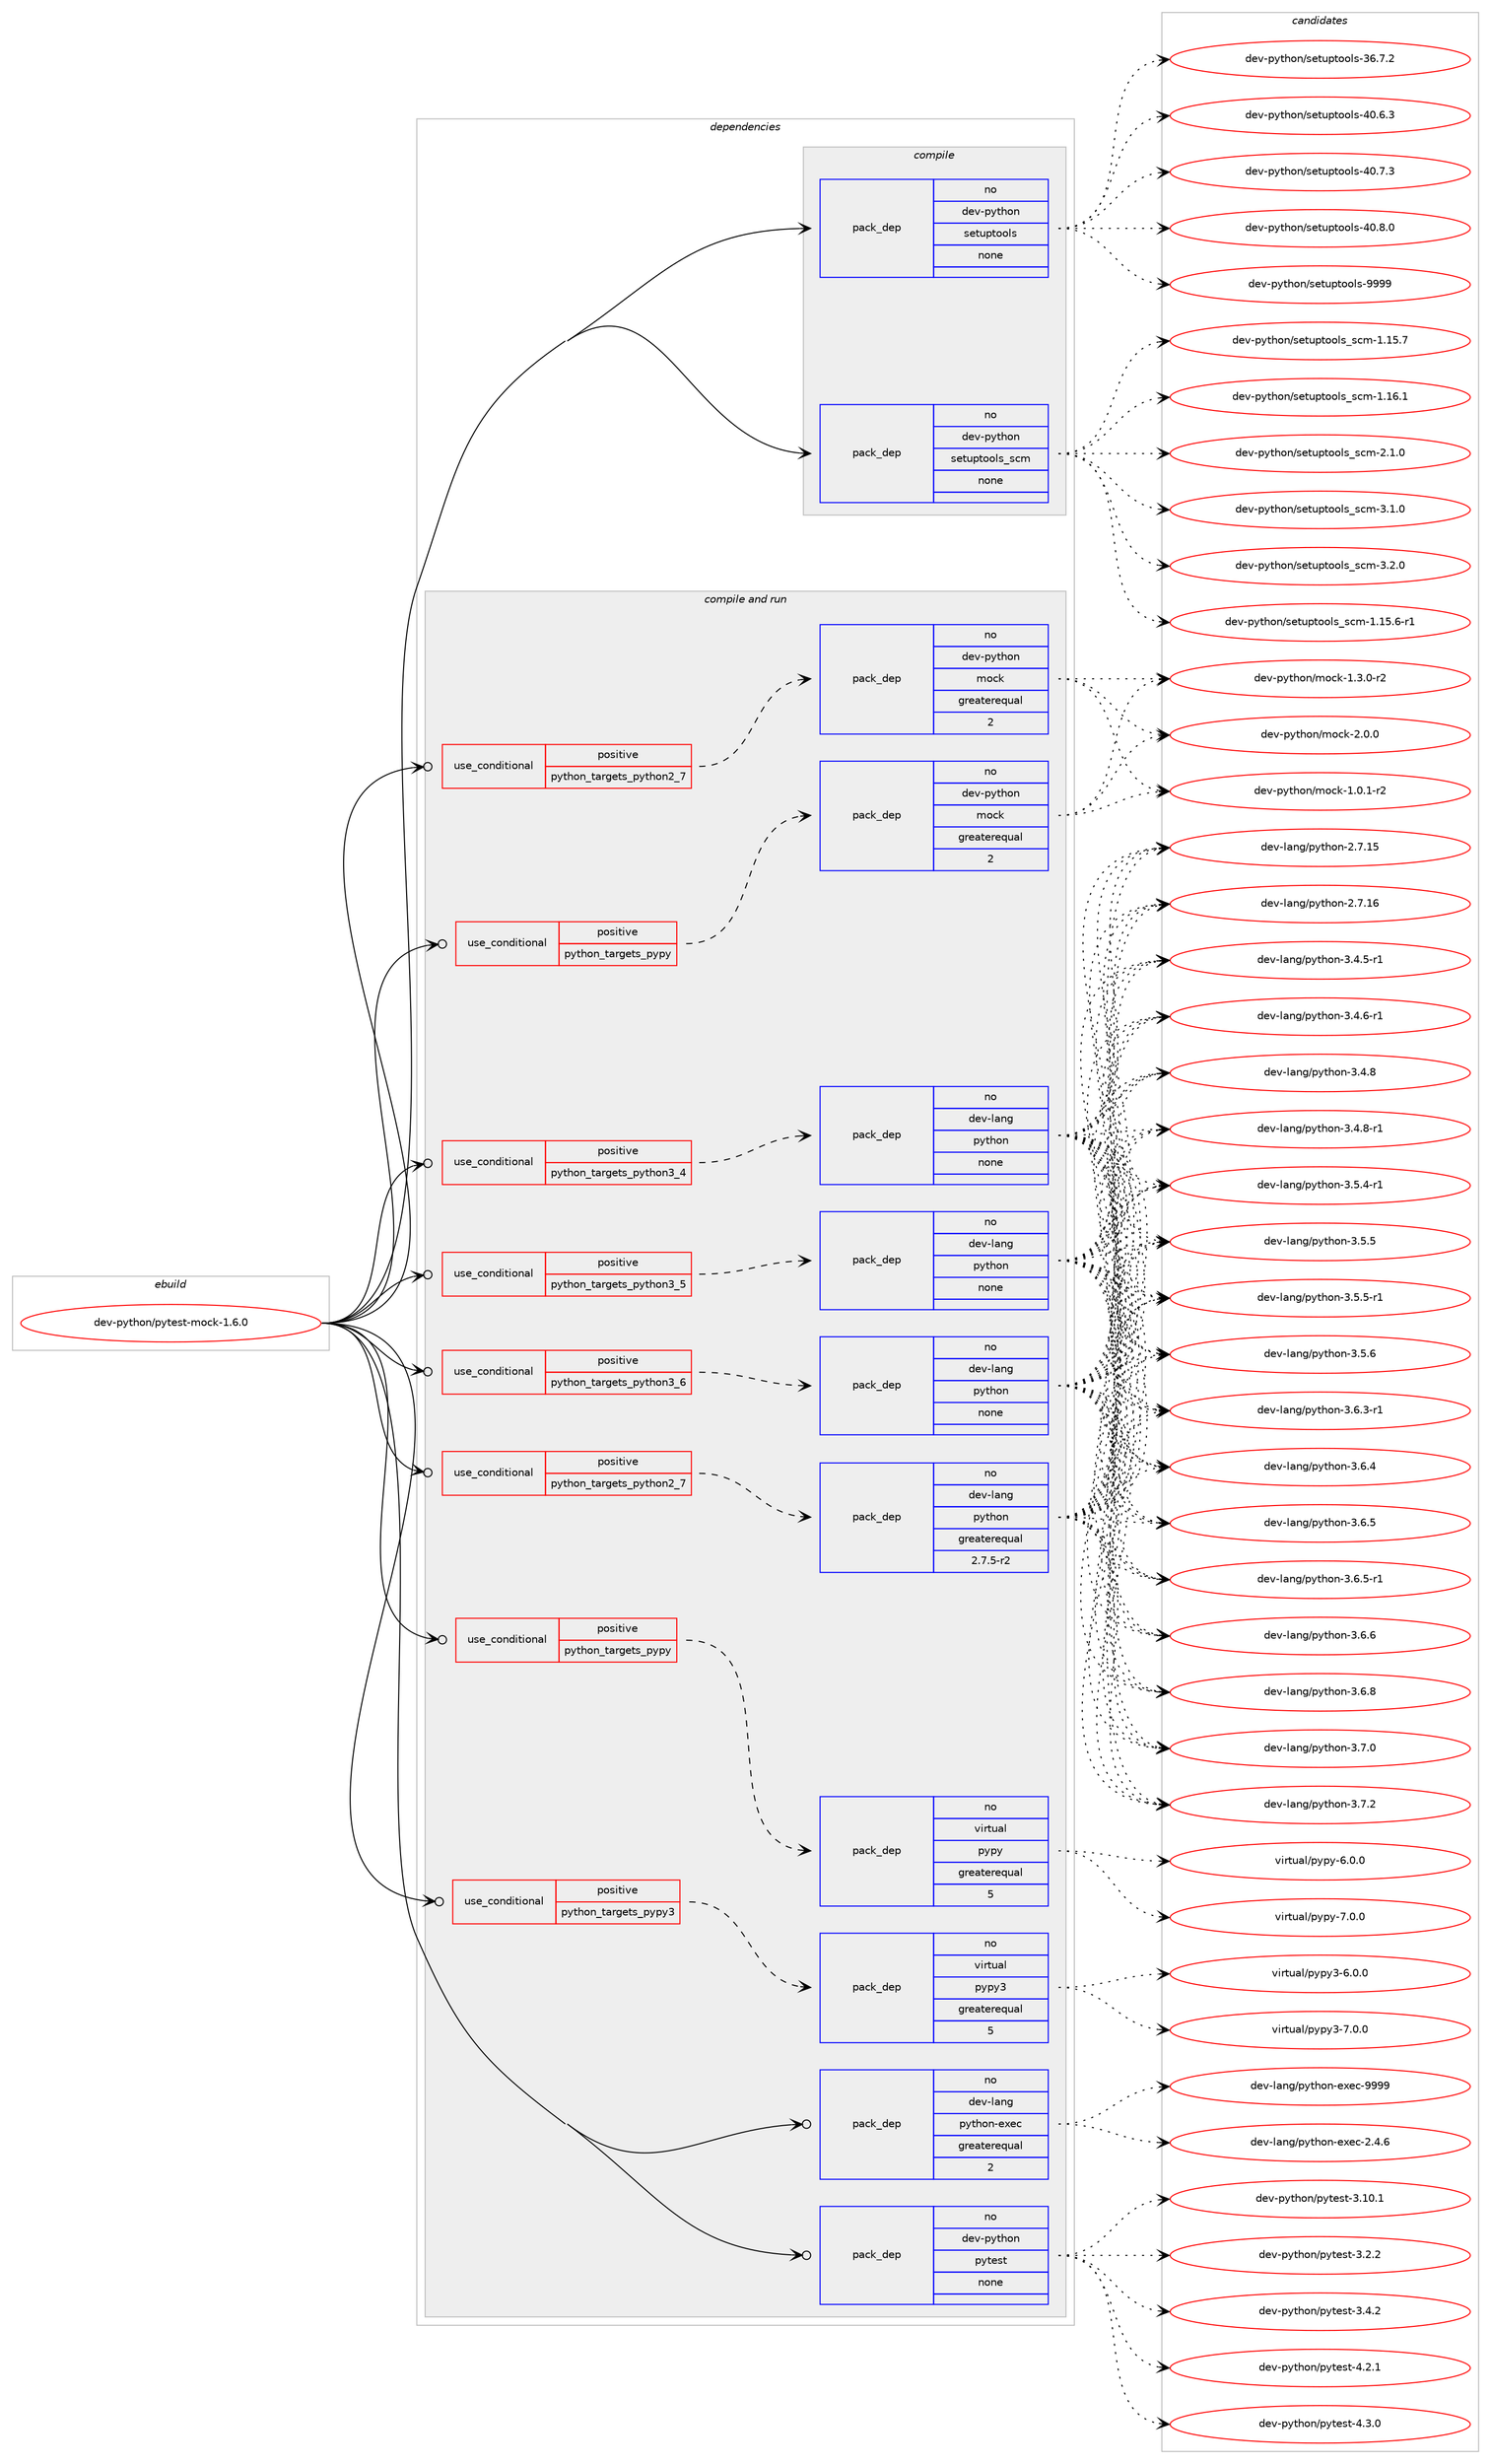 digraph prolog {

# *************
# Graph options
# *************

newrank=true;
concentrate=true;
compound=true;
graph [rankdir=LR,fontname=Helvetica,fontsize=10,ranksep=1.5];#, ranksep=2.5, nodesep=0.2];
edge  [arrowhead=vee];
node  [fontname=Helvetica,fontsize=10];

# **********
# The ebuild
# **********

subgraph cluster_leftcol {
color=gray;
rank=same;
label=<<i>ebuild</i>>;
id [label="dev-python/pytest-mock-1.6.0", color=red, width=4, href="../dev-python/pytest-mock-1.6.0.svg"];
}

# ****************
# The dependencies
# ****************

subgraph cluster_midcol {
color=gray;
label=<<i>dependencies</i>>;
subgraph cluster_compile {
fillcolor="#eeeeee";
style=filled;
label=<<i>compile</i>>;
subgraph pack1027916 {
dependency1433446 [label=<<TABLE BORDER="0" CELLBORDER="1" CELLSPACING="0" CELLPADDING="4" WIDTH="220"><TR><TD ROWSPAN="6" CELLPADDING="30">pack_dep</TD></TR><TR><TD WIDTH="110">no</TD></TR><TR><TD>dev-python</TD></TR><TR><TD>setuptools</TD></TR><TR><TD>none</TD></TR><TR><TD></TD></TR></TABLE>>, shape=none, color=blue];
}
id:e -> dependency1433446:w [weight=20,style="solid",arrowhead="vee"];
subgraph pack1027917 {
dependency1433447 [label=<<TABLE BORDER="0" CELLBORDER="1" CELLSPACING="0" CELLPADDING="4" WIDTH="220"><TR><TD ROWSPAN="6" CELLPADDING="30">pack_dep</TD></TR><TR><TD WIDTH="110">no</TD></TR><TR><TD>dev-python</TD></TR><TR><TD>setuptools_scm</TD></TR><TR><TD>none</TD></TR><TR><TD></TD></TR></TABLE>>, shape=none, color=blue];
}
id:e -> dependency1433447:w [weight=20,style="solid",arrowhead="vee"];
}
subgraph cluster_compileandrun {
fillcolor="#eeeeee";
style=filled;
label=<<i>compile and run</i>>;
subgraph cond382182 {
dependency1433448 [label=<<TABLE BORDER="0" CELLBORDER="1" CELLSPACING="0" CELLPADDING="4"><TR><TD ROWSPAN="3" CELLPADDING="10">use_conditional</TD></TR><TR><TD>positive</TD></TR><TR><TD>python_targets_pypy</TD></TR></TABLE>>, shape=none, color=red];
subgraph pack1027918 {
dependency1433449 [label=<<TABLE BORDER="0" CELLBORDER="1" CELLSPACING="0" CELLPADDING="4" WIDTH="220"><TR><TD ROWSPAN="6" CELLPADDING="30">pack_dep</TD></TR><TR><TD WIDTH="110">no</TD></TR><TR><TD>dev-python</TD></TR><TR><TD>mock</TD></TR><TR><TD>greaterequal</TD></TR><TR><TD>2</TD></TR></TABLE>>, shape=none, color=blue];
}
dependency1433448:e -> dependency1433449:w [weight=20,style="dashed",arrowhead="vee"];
}
id:e -> dependency1433448:w [weight=20,style="solid",arrowhead="odotvee"];
subgraph cond382183 {
dependency1433450 [label=<<TABLE BORDER="0" CELLBORDER="1" CELLSPACING="0" CELLPADDING="4"><TR><TD ROWSPAN="3" CELLPADDING="10">use_conditional</TD></TR><TR><TD>positive</TD></TR><TR><TD>python_targets_pypy</TD></TR></TABLE>>, shape=none, color=red];
subgraph pack1027919 {
dependency1433451 [label=<<TABLE BORDER="0" CELLBORDER="1" CELLSPACING="0" CELLPADDING="4" WIDTH="220"><TR><TD ROWSPAN="6" CELLPADDING="30">pack_dep</TD></TR><TR><TD WIDTH="110">no</TD></TR><TR><TD>virtual</TD></TR><TR><TD>pypy</TD></TR><TR><TD>greaterequal</TD></TR><TR><TD>5</TD></TR></TABLE>>, shape=none, color=blue];
}
dependency1433450:e -> dependency1433451:w [weight=20,style="dashed",arrowhead="vee"];
}
id:e -> dependency1433450:w [weight=20,style="solid",arrowhead="odotvee"];
subgraph cond382184 {
dependency1433452 [label=<<TABLE BORDER="0" CELLBORDER="1" CELLSPACING="0" CELLPADDING="4"><TR><TD ROWSPAN="3" CELLPADDING="10">use_conditional</TD></TR><TR><TD>positive</TD></TR><TR><TD>python_targets_pypy3</TD></TR></TABLE>>, shape=none, color=red];
subgraph pack1027920 {
dependency1433453 [label=<<TABLE BORDER="0" CELLBORDER="1" CELLSPACING="0" CELLPADDING="4" WIDTH="220"><TR><TD ROWSPAN="6" CELLPADDING="30">pack_dep</TD></TR><TR><TD WIDTH="110">no</TD></TR><TR><TD>virtual</TD></TR><TR><TD>pypy3</TD></TR><TR><TD>greaterequal</TD></TR><TR><TD>5</TD></TR></TABLE>>, shape=none, color=blue];
}
dependency1433452:e -> dependency1433453:w [weight=20,style="dashed",arrowhead="vee"];
}
id:e -> dependency1433452:w [weight=20,style="solid",arrowhead="odotvee"];
subgraph cond382185 {
dependency1433454 [label=<<TABLE BORDER="0" CELLBORDER="1" CELLSPACING="0" CELLPADDING="4"><TR><TD ROWSPAN="3" CELLPADDING="10">use_conditional</TD></TR><TR><TD>positive</TD></TR><TR><TD>python_targets_python2_7</TD></TR></TABLE>>, shape=none, color=red];
subgraph pack1027921 {
dependency1433455 [label=<<TABLE BORDER="0" CELLBORDER="1" CELLSPACING="0" CELLPADDING="4" WIDTH="220"><TR><TD ROWSPAN="6" CELLPADDING="30">pack_dep</TD></TR><TR><TD WIDTH="110">no</TD></TR><TR><TD>dev-lang</TD></TR><TR><TD>python</TD></TR><TR><TD>greaterequal</TD></TR><TR><TD>2.7.5-r2</TD></TR></TABLE>>, shape=none, color=blue];
}
dependency1433454:e -> dependency1433455:w [weight=20,style="dashed",arrowhead="vee"];
}
id:e -> dependency1433454:w [weight=20,style="solid",arrowhead="odotvee"];
subgraph cond382186 {
dependency1433456 [label=<<TABLE BORDER="0" CELLBORDER="1" CELLSPACING="0" CELLPADDING="4"><TR><TD ROWSPAN="3" CELLPADDING="10">use_conditional</TD></TR><TR><TD>positive</TD></TR><TR><TD>python_targets_python2_7</TD></TR></TABLE>>, shape=none, color=red];
subgraph pack1027922 {
dependency1433457 [label=<<TABLE BORDER="0" CELLBORDER="1" CELLSPACING="0" CELLPADDING="4" WIDTH="220"><TR><TD ROWSPAN="6" CELLPADDING="30">pack_dep</TD></TR><TR><TD WIDTH="110">no</TD></TR><TR><TD>dev-python</TD></TR><TR><TD>mock</TD></TR><TR><TD>greaterequal</TD></TR><TR><TD>2</TD></TR></TABLE>>, shape=none, color=blue];
}
dependency1433456:e -> dependency1433457:w [weight=20,style="dashed",arrowhead="vee"];
}
id:e -> dependency1433456:w [weight=20,style="solid",arrowhead="odotvee"];
subgraph cond382187 {
dependency1433458 [label=<<TABLE BORDER="0" CELLBORDER="1" CELLSPACING="0" CELLPADDING="4"><TR><TD ROWSPAN="3" CELLPADDING="10">use_conditional</TD></TR><TR><TD>positive</TD></TR><TR><TD>python_targets_python3_4</TD></TR></TABLE>>, shape=none, color=red];
subgraph pack1027923 {
dependency1433459 [label=<<TABLE BORDER="0" CELLBORDER="1" CELLSPACING="0" CELLPADDING="4" WIDTH="220"><TR><TD ROWSPAN="6" CELLPADDING="30">pack_dep</TD></TR><TR><TD WIDTH="110">no</TD></TR><TR><TD>dev-lang</TD></TR><TR><TD>python</TD></TR><TR><TD>none</TD></TR><TR><TD></TD></TR></TABLE>>, shape=none, color=blue];
}
dependency1433458:e -> dependency1433459:w [weight=20,style="dashed",arrowhead="vee"];
}
id:e -> dependency1433458:w [weight=20,style="solid",arrowhead="odotvee"];
subgraph cond382188 {
dependency1433460 [label=<<TABLE BORDER="0" CELLBORDER="1" CELLSPACING="0" CELLPADDING="4"><TR><TD ROWSPAN="3" CELLPADDING="10">use_conditional</TD></TR><TR><TD>positive</TD></TR><TR><TD>python_targets_python3_5</TD></TR></TABLE>>, shape=none, color=red];
subgraph pack1027924 {
dependency1433461 [label=<<TABLE BORDER="0" CELLBORDER="1" CELLSPACING="0" CELLPADDING="4" WIDTH="220"><TR><TD ROWSPAN="6" CELLPADDING="30">pack_dep</TD></TR><TR><TD WIDTH="110">no</TD></TR><TR><TD>dev-lang</TD></TR><TR><TD>python</TD></TR><TR><TD>none</TD></TR><TR><TD></TD></TR></TABLE>>, shape=none, color=blue];
}
dependency1433460:e -> dependency1433461:w [weight=20,style="dashed",arrowhead="vee"];
}
id:e -> dependency1433460:w [weight=20,style="solid",arrowhead="odotvee"];
subgraph cond382189 {
dependency1433462 [label=<<TABLE BORDER="0" CELLBORDER="1" CELLSPACING="0" CELLPADDING="4"><TR><TD ROWSPAN="3" CELLPADDING="10">use_conditional</TD></TR><TR><TD>positive</TD></TR><TR><TD>python_targets_python3_6</TD></TR></TABLE>>, shape=none, color=red];
subgraph pack1027925 {
dependency1433463 [label=<<TABLE BORDER="0" CELLBORDER="1" CELLSPACING="0" CELLPADDING="4" WIDTH="220"><TR><TD ROWSPAN="6" CELLPADDING="30">pack_dep</TD></TR><TR><TD WIDTH="110">no</TD></TR><TR><TD>dev-lang</TD></TR><TR><TD>python</TD></TR><TR><TD>none</TD></TR><TR><TD></TD></TR></TABLE>>, shape=none, color=blue];
}
dependency1433462:e -> dependency1433463:w [weight=20,style="dashed",arrowhead="vee"];
}
id:e -> dependency1433462:w [weight=20,style="solid",arrowhead="odotvee"];
subgraph pack1027926 {
dependency1433464 [label=<<TABLE BORDER="0" CELLBORDER="1" CELLSPACING="0" CELLPADDING="4" WIDTH="220"><TR><TD ROWSPAN="6" CELLPADDING="30">pack_dep</TD></TR><TR><TD WIDTH="110">no</TD></TR><TR><TD>dev-lang</TD></TR><TR><TD>python-exec</TD></TR><TR><TD>greaterequal</TD></TR><TR><TD>2</TD></TR></TABLE>>, shape=none, color=blue];
}
id:e -> dependency1433464:w [weight=20,style="solid",arrowhead="odotvee"];
subgraph pack1027927 {
dependency1433465 [label=<<TABLE BORDER="0" CELLBORDER="1" CELLSPACING="0" CELLPADDING="4" WIDTH="220"><TR><TD ROWSPAN="6" CELLPADDING="30">pack_dep</TD></TR><TR><TD WIDTH="110">no</TD></TR><TR><TD>dev-python</TD></TR><TR><TD>pytest</TD></TR><TR><TD>none</TD></TR><TR><TD></TD></TR></TABLE>>, shape=none, color=blue];
}
id:e -> dependency1433465:w [weight=20,style="solid",arrowhead="odotvee"];
}
subgraph cluster_run {
fillcolor="#eeeeee";
style=filled;
label=<<i>run</i>>;
}
}

# **************
# The candidates
# **************

subgraph cluster_choices {
rank=same;
color=gray;
label=<<i>candidates</i>>;

subgraph choice1027916 {
color=black;
nodesep=1;
choice100101118451121211161041111104711510111611711211611111110811545515446554650 [label="dev-python/setuptools-36.7.2", color=red, width=4,href="../dev-python/setuptools-36.7.2.svg"];
choice100101118451121211161041111104711510111611711211611111110811545524846544651 [label="dev-python/setuptools-40.6.3", color=red, width=4,href="../dev-python/setuptools-40.6.3.svg"];
choice100101118451121211161041111104711510111611711211611111110811545524846554651 [label="dev-python/setuptools-40.7.3", color=red, width=4,href="../dev-python/setuptools-40.7.3.svg"];
choice100101118451121211161041111104711510111611711211611111110811545524846564648 [label="dev-python/setuptools-40.8.0", color=red, width=4,href="../dev-python/setuptools-40.8.0.svg"];
choice10010111845112121116104111110471151011161171121161111111081154557575757 [label="dev-python/setuptools-9999", color=red, width=4,href="../dev-python/setuptools-9999.svg"];
dependency1433446:e -> choice100101118451121211161041111104711510111611711211611111110811545515446554650:w [style=dotted,weight="100"];
dependency1433446:e -> choice100101118451121211161041111104711510111611711211611111110811545524846544651:w [style=dotted,weight="100"];
dependency1433446:e -> choice100101118451121211161041111104711510111611711211611111110811545524846554651:w [style=dotted,weight="100"];
dependency1433446:e -> choice100101118451121211161041111104711510111611711211611111110811545524846564648:w [style=dotted,weight="100"];
dependency1433446:e -> choice10010111845112121116104111110471151011161171121161111111081154557575757:w [style=dotted,weight="100"];
}
subgraph choice1027917 {
color=black;
nodesep=1;
choice10010111845112121116104111110471151011161171121161111111081159511599109454946495346544511449 [label="dev-python/setuptools_scm-1.15.6-r1", color=red, width=4,href="../dev-python/setuptools_scm-1.15.6-r1.svg"];
choice1001011184511212111610411111047115101116117112116111111108115951159910945494649534655 [label="dev-python/setuptools_scm-1.15.7", color=red, width=4,href="../dev-python/setuptools_scm-1.15.7.svg"];
choice1001011184511212111610411111047115101116117112116111111108115951159910945494649544649 [label="dev-python/setuptools_scm-1.16.1", color=red, width=4,href="../dev-python/setuptools_scm-1.16.1.svg"];
choice10010111845112121116104111110471151011161171121161111111081159511599109455046494648 [label="dev-python/setuptools_scm-2.1.0", color=red, width=4,href="../dev-python/setuptools_scm-2.1.0.svg"];
choice10010111845112121116104111110471151011161171121161111111081159511599109455146494648 [label="dev-python/setuptools_scm-3.1.0", color=red, width=4,href="../dev-python/setuptools_scm-3.1.0.svg"];
choice10010111845112121116104111110471151011161171121161111111081159511599109455146504648 [label="dev-python/setuptools_scm-3.2.0", color=red, width=4,href="../dev-python/setuptools_scm-3.2.0.svg"];
dependency1433447:e -> choice10010111845112121116104111110471151011161171121161111111081159511599109454946495346544511449:w [style=dotted,weight="100"];
dependency1433447:e -> choice1001011184511212111610411111047115101116117112116111111108115951159910945494649534655:w [style=dotted,weight="100"];
dependency1433447:e -> choice1001011184511212111610411111047115101116117112116111111108115951159910945494649544649:w [style=dotted,weight="100"];
dependency1433447:e -> choice10010111845112121116104111110471151011161171121161111111081159511599109455046494648:w [style=dotted,weight="100"];
dependency1433447:e -> choice10010111845112121116104111110471151011161171121161111111081159511599109455146494648:w [style=dotted,weight="100"];
dependency1433447:e -> choice10010111845112121116104111110471151011161171121161111111081159511599109455146504648:w [style=dotted,weight="100"];
}
subgraph choice1027918 {
color=black;
nodesep=1;
choice1001011184511212111610411111047109111991074549464846494511450 [label="dev-python/mock-1.0.1-r2", color=red, width=4,href="../dev-python/mock-1.0.1-r2.svg"];
choice1001011184511212111610411111047109111991074549465146484511450 [label="dev-python/mock-1.3.0-r2", color=red, width=4,href="../dev-python/mock-1.3.0-r2.svg"];
choice100101118451121211161041111104710911199107455046484648 [label="dev-python/mock-2.0.0", color=red, width=4,href="../dev-python/mock-2.0.0.svg"];
dependency1433449:e -> choice1001011184511212111610411111047109111991074549464846494511450:w [style=dotted,weight="100"];
dependency1433449:e -> choice1001011184511212111610411111047109111991074549465146484511450:w [style=dotted,weight="100"];
dependency1433449:e -> choice100101118451121211161041111104710911199107455046484648:w [style=dotted,weight="100"];
}
subgraph choice1027919 {
color=black;
nodesep=1;
choice1181051141161179710847112121112121455446484648 [label="virtual/pypy-6.0.0", color=red, width=4,href="../virtual/pypy-6.0.0.svg"];
choice1181051141161179710847112121112121455546484648 [label="virtual/pypy-7.0.0", color=red, width=4,href="../virtual/pypy-7.0.0.svg"];
dependency1433451:e -> choice1181051141161179710847112121112121455446484648:w [style=dotted,weight="100"];
dependency1433451:e -> choice1181051141161179710847112121112121455546484648:w [style=dotted,weight="100"];
}
subgraph choice1027920 {
color=black;
nodesep=1;
choice118105114116117971084711212111212151455446484648 [label="virtual/pypy3-6.0.0", color=red, width=4,href="../virtual/pypy3-6.0.0.svg"];
choice118105114116117971084711212111212151455546484648 [label="virtual/pypy3-7.0.0", color=red, width=4,href="../virtual/pypy3-7.0.0.svg"];
dependency1433453:e -> choice118105114116117971084711212111212151455446484648:w [style=dotted,weight="100"];
dependency1433453:e -> choice118105114116117971084711212111212151455546484648:w [style=dotted,weight="100"];
}
subgraph choice1027921 {
color=black;
nodesep=1;
choice10010111845108971101034711212111610411111045504655464953 [label="dev-lang/python-2.7.15", color=red, width=4,href="../dev-lang/python-2.7.15.svg"];
choice10010111845108971101034711212111610411111045504655464954 [label="dev-lang/python-2.7.16", color=red, width=4,href="../dev-lang/python-2.7.16.svg"];
choice1001011184510897110103471121211161041111104551465246534511449 [label="dev-lang/python-3.4.5-r1", color=red, width=4,href="../dev-lang/python-3.4.5-r1.svg"];
choice1001011184510897110103471121211161041111104551465246544511449 [label="dev-lang/python-3.4.6-r1", color=red, width=4,href="../dev-lang/python-3.4.6-r1.svg"];
choice100101118451089711010347112121116104111110455146524656 [label="dev-lang/python-3.4.8", color=red, width=4,href="../dev-lang/python-3.4.8.svg"];
choice1001011184510897110103471121211161041111104551465246564511449 [label="dev-lang/python-3.4.8-r1", color=red, width=4,href="../dev-lang/python-3.4.8-r1.svg"];
choice1001011184510897110103471121211161041111104551465346524511449 [label="dev-lang/python-3.5.4-r1", color=red, width=4,href="../dev-lang/python-3.5.4-r1.svg"];
choice100101118451089711010347112121116104111110455146534653 [label="dev-lang/python-3.5.5", color=red, width=4,href="../dev-lang/python-3.5.5.svg"];
choice1001011184510897110103471121211161041111104551465346534511449 [label="dev-lang/python-3.5.5-r1", color=red, width=4,href="../dev-lang/python-3.5.5-r1.svg"];
choice100101118451089711010347112121116104111110455146534654 [label="dev-lang/python-3.5.6", color=red, width=4,href="../dev-lang/python-3.5.6.svg"];
choice1001011184510897110103471121211161041111104551465446514511449 [label="dev-lang/python-3.6.3-r1", color=red, width=4,href="../dev-lang/python-3.6.3-r1.svg"];
choice100101118451089711010347112121116104111110455146544652 [label="dev-lang/python-3.6.4", color=red, width=4,href="../dev-lang/python-3.6.4.svg"];
choice100101118451089711010347112121116104111110455146544653 [label="dev-lang/python-3.6.5", color=red, width=4,href="../dev-lang/python-3.6.5.svg"];
choice1001011184510897110103471121211161041111104551465446534511449 [label="dev-lang/python-3.6.5-r1", color=red, width=4,href="../dev-lang/python-3.6.5-r1.svg"];
choice100101118451089711010347112121116104111110455146544654 [label="dev-lang/python-3.6.6", color=red, width=4,href="../dev-lang/python-3.6.6.svg"];
choice100101118451089711010347112121116104111110455146544656 [label="dev-lang/python-3.6.8", color=red, width=4,href="../dev-lang/python-3.6.8.svg"];
choice100101118451089711010347112121116104111110455146554648 [label="dev-lang/python-3.7.0", color=red, width=4,href="../dev-lang/python-3.7.0.svg"];
choice100101118451089711010347112121116104111110455146554650 [label="dev-lang/python-3.7.2", color=red, width=4,href="../dev-lang/python-3.7.2.svg"];
dependency1433455:e -> choice10010111845108971101034711212111610411111045504655464953:w [style=dotted,weight="100"];
dependency1433455:e -> choice10010111845108971101034711212111610411111045504655464954:w [style=dotted,weight="100"];
dependency1433455:e -> choice1001011184510897110103471121211161041111104551465246534511449:w [style=dotted,weight="100"];
dependency1433455:e -> choice1001011184510897110103471121211161041111104551465246544511449:w [style=dotted,weight="100"];
dependency1433455:e -> choice100101118451089711010347112121116104111110455146524656:w [style=dotted,weight="100"];
dependency1433455:e -> choice1001011184510897110103471121211161041111104551465246564511449:w [style=dotted,weight="100"];
dependency1433455:e -> choice1001011184510897110103471121211161041111104551465346524511449:w [style=dotted,weight="100"];
dependency1433455:e -> choice100101118451089711010347112121116104111110455146534653:w [style=dotted,weight="100"];
dependency1433455:e -> choice1001011184510897110103471121211161041111104551465346534511449:w [style=dotted,weight="100"];
dependency1433455:e -> choice100101118451089711010347112121116104111110455146534654:w [style=dotted,weight="100"];
dependency1433455:e -> choice1001011184510897110103471121211161041111104551465446514511449:w [style=dotted,weight="100"];
dependency1433455:e -> choice100101118451089711010347112121116104111110455146544652:w [style=dotted,weight="100"];
dependency1433455:e -> choice100101118451089711010347112121116104111110455146544653:w [style=dotted,weight="100"];
dependency1433455:e -> choice1001011184510897110103471121211161041111104551465446534511449:w [style=dotted,weight="100"];
dependency1433455:e -> choice100101118451089711010347112121116104111110455146544654:w [style=dotted,weight="100"];
dependency1433455:e -> choice100101118451089711010347112121116104111110455146544656:w [style=dotted,weight="100"];
dependency1433455:e -> choice100101118451089711010347112121116104111110455146554648:w [style=dotted,weight="100"];
dependency1433455:e -> choice100101118451089711010347112121116104111110455146554650:w [style=dotted,weight="100"];
}
subgraph choice1027922 {
color=black;
nodesep=1;
choice1001011184511212111610411111047109111991074549464846494511450 [label="dev-python/mock-1.0.1-r2", color=red, width=4,href="../dev-python/mock-1.0.1-r2.svg"];
choice1001011184511212111610411111047109111991074549465146484511450 [label="dev-python/mock-1.3.0-r2", color=red, width=4,href="../dev-python/mock-1.3.0-r2.svg"];
choice100101118451121211161041111104710911199107455046484648 [label="dev-python/mock-2.0.0", color=red, width=4,href="../dev-python/mock-2.0.0.svg"];
dependency1433457:e -> choice1001011184511212111610411111047109111991074549464846494511450:w [style=dotted,weight="100"];
dependency1433457:e -> choice1001011184511212111610411111047109111991074549465146484511450:w [style=dotted,weight="100"];
dependency1433457:e -> choice100101118451121211161041111104710911199107455046484648:w [style=dotted,weight="100"];
}
subgraph choice1027923 {
color=black;
nodesep=1;
choice10010111845108971101034711212111610411111045504655464953 [label="dev-lang/python-2.7.15", color=red, width=4,href="../dev-lang/python-2.7.15.svg"];
choice10010111845108971101034711212111610411111045504655464954 [label="dev-lang/python-2.7.16", color=red, width=4,href="../dev-lang/python-2.7.16.svg"];
choice1001011184510897110103471121211161041111104551465246534511449 [label="dev-lang/python-3.4.5-r1", color=red, width=4,href="../dev-lang/python-3.4.5-r1.svg"];
choice1001011184510897110103471121211161041111104551465246544511449 [label="dev-lang/python-3.4.6-r1", color=red, width=4,href="../dev-lang/python-3.4.6-r1.svg"];
choice100101118451089711010347112121116104111110455146524656 [label="dev-lang/python-3.4.8", color=red, width=4,href="../dev-lang/python-3.4.8.svg"];
choice1001011184510897110103471121211161041111104551465246564511449 [label="dev-lang/python-3.4.8-r1", color=red, width=4,href="../dev-lang/python-3.4.8-r1.svg"];
choice1001011184510897110103471121211161041111104551465346524511449 [label="dev-lang/python-3.5.4-r1", color=red, width=4,href="../dev-lang/python-3.5.4-r1.svg"];
choice100101118451089711010347112121116104111110455146534653 [label="dev-lang/python-3.5.5", color=red, width=4,href="../dev-lang/python-3.5.5.svg"];
choice1001011184510897110103471121211161041111104551465346534511449 [label="dev-lang/python-3.5.5-r1", color=red, width=4,href="../dev-lang/python-3.5.5-r1.svg"];
choice100101118451089711010347112121116104111110455146534654 [label="dev-lang/python-3.5.6", color=red, width=4,href="../dev-lang/python-3.5.6.svg"];
choice1001011184510897110103471121211161041111104551465446514511449 [label="dev-lang/python-3.6.3-r1", color=red, width=4,href="../dev-lang/python-3.6.3-r1.svg"];
choice100101118451089711010347112121116104111110455146544652 [label="dev-lang/python-3.6.4", color=red, width=4,href="../dev-lang/python-3.6.4.svg"];
choice100101118451089711010347112121116104111110455146544653 [label="dev-lang/python-3.6.5", color=red, width=4,href="../dev-lang/python-3.6.5.svg"];
choice1001011184510897110103471121211161041111104551465446534511449 [label="dev-lang/python-3.6.5-r1", color=red, width=4,href="../dev-lang/python-3.6.5-r1.svg"];
choice100101118451089711010347112121116104111110455146544654 [label="dev-lang/python-3.6.6", color=red, width=4,href="../dev-lang/python-3.6.6.svg"];
choice100101118451089711010347112121116104111110455146544656 [label="dev-lang/python-3.6.8", color=red, width=4,href="../dev-lang/python-3.6.8.svg"];
choice100101118451089711010347112121116104111110455146554648 [label="dev-lang/python-3.7.0", color=red, width=4,href="../dev-lang/python-3.7.0.svg"];
choice100101118451089711010347112121116104111110455146554650 [label="dev-lang/python-3.7.2", color=red, width=4,href="../dev-lang/python-3.7.2.svg"];
dependency1433459:e -> choice10010111845108971101034711212111610411111045504655464953:w [style=dotted,weight="100"];
dependency1433459:e -> choice10010111845108971101034711212111610411111045504655464954:w [style=dotted,weight="100"];
dependency1433459:e -> choice1001011184510897110103471121211161041111104551465246534511449:w [style=dotted,weight="100"];
dependency1433459:e -> choice1001011184510897110103471121211161041111104551465246544511449:w [style=dotted,weight="100"];
dependency1433459:e -> choice100101118451089711010347112121116104111110455146524656:w [style=dotted,weight="100"];
dependency1433459:e -> choice1001011184510897110103471121211161041111104551465246564511449:w [style=dotted,weight="100"];
dependency1433459:e -> choice1001011184510897110103471121211161041111104551465346524511449:w [style=dotted,weight="100"];
dependency1433459:e -> choice100101118451089711010347112121116104111110455146534653:w [style=dotted,weight="100"];
dependency1433459:e -> choice1001011184510897110103471121211161041111104551465346534511449:w [style=dotted,weight="100"];
dependency1433459:e -> choice100101118451089711010347112121116104111110455146534654:w [style=dotted,weight="100"];
dependency1433459:e -> choice1001011184510897110103471121211161041111104551465446514511449:w [style=dotted,weight="100"];
dependency1433459:e -> choice100101118451089711010347112121116104111110455146544652:w [style=dotted,weight="100"];
dependency1433459:e -> choice100101118451089711010347112121116104111110455146544653:w [style=dotted,weight="100"];
dependency1433459:e -> choice1001011184510897110103471121211161041111104551465446534511449:w [style=dotted,weight="100"];
dependency1433459:e -> choice100101118451089711010347112121116104111110455146544654:w [style=dotted,weight="100"];
dependency1433459:e -> choice100101118451089711010347112121116104111110455146544656:w [style=dotted,weight="100"];
dependency1433459:e -> choice100101118451089711010347112121116104111110455146554648:w [style=dotted,weight="100"];
dependency1433459:e -> choice100101118451089711010347112121116104111110455146554650:w [style=dotted,weight="100"];
}
subgraph choice1027924 {
color=black;
nodesep=1;
choice10010111845108971101034711212111610411111045504655464953 [label="dev-lang/python-2.7.15", color=red, width=4,href="../dev-lang/python-2.7.15.svg"];
choice10010111845108971101034711212111610411111045504655464954 [label="dev-lang/python-2.7.16", color=red, width=4,href="../dev-lang/python-2.7.16.svg"];
choice1001011184510897110103471121211161041111104551465246534511449 [label="dev-lang/python-3.4.5-r1", color=red, width=4,href="../dev-lang/python-3.4.5-r1.svg"];
choice1001011184510897110103471121211161041111104551465246544511449 [label="dev-lang/python-3.4.6-r1", color=red, width=4,href="../dev-lang/python-3.4.6-r1.svg"];
choice100101118451089711010347112121116104111110455146524656 [label="dev-lang/python-3.4.8", color=red, width=4,href="../dev-lang/python-3.4.8.svg"];
choice1001011184510897110103471121211161041111104551465246564511449 [label="dev-lang/python-3.4.8-r1", color=red, width=4,href="../dev-lang/python-3.4.8-r1.svg"];
choice1001011184510897110103471121211161041111104551465346524511449 [label="dev-lang/python-3.5.4-r1", color=red, width=4,href="../dev-lang/python-3.5.4-r1.svg"];
choice100101118451089711010347112121116104111110455146534653 [label="dev-lang/python-3.5.5", color=red, width=4,href="../dev-lang/python-3.5.5.svg"];
choice1001011184510897110103471121211161041111104551465346534511449 [label="dev-lang/python-3.5.5-r1", color=red, width=4,href="../dev-lang/python-3.5.5-r1.svg"];
choice100101118451089711010347112121116104111110455146534654 [label="dev-lang/python-3.5.6", color=red, width=4,href="../dev-lang/python-3.5.6.svg"];
choice1001011184510897110103471121211161041111104551465446514511449 [label="dev-lang/python-3.6.3-r1", color=red, width=4,href="../dev-lang/python-3.6.3-r1.svg"];
choice100101118451089711010347112121116104111110455146544652 [label="dev-lang/python-3.6.4", color=red, width=4,href="../dev-lang/python-3.6.4.svg"];
choice100101118451089711010347112121116104111110455146544653 [label="dev-lang/python-3.6.5", color=red, width=4,href="../dev-lang/python-3.6.5.svg"];
choice1001011184510897110103471121211161041111104551465446534511449 [label="dev-lang/python-3.6.5-r1", color=red, width=4,href="../dev-lang/python-3.6.5-r1.svg"];
choice100101118451089711010347112121116104111110455146544654 [label="dev-lang/python-3.6.6", color=red, width=4,href="../dev-lang/python-3.6.6.svg"];
choice100101118451089711010347112121116104111110455146544656 [label="dev-lang/python-3.6.8", color=red, width=4,href="../dev-lang/python-3.6.8.svg"];
choice100101118451089711010347112121116104111110455146554648 [label="dev-lang/python-3.7.0", color=red, width=4,href="../dev-lang/python-3.7.0.svg"];
choice100101118451089711010347112121116104111110455146554650 [label="dev-lang/python-3.7.2", color=red, width=4,href="../dev-lang/python-3.7.2.svg"];
dependency1433461:e -> choice10010111845108971101034711212111610411111045504655464953:w [style=dotted,weight="100"];
dependency1433461:e -> choice10010111845108971101034711212111610411111045504655464954:w [style=dotted,weight="100"];
dependency1433461:e -> choice1001011184510897110103471121211161041111104551465246534511449:w [style=dotted,weight="100"];
dependency1433461:e -> choice1001011184510897110103471121211161041111104551465246544511449:w [style=dotted,weight="100"];
dependency1433461:e -> choice100101118451089711010347112121116104111110455146524656:w [style=dotted,weight="100"];
dependency1433461:e -> choice1001011184510897110103471121211161041111104551465246564511449:w [style=dotted,weight="100"];
dependency1433461:e -> choice1001011184510897110103471121211161041111104551465346524511449:w [style=dotted,weight="100"];
dependency1433461:e -> choice100101118451089711010347112121116104111110455146534653:w [style=dotted,weight="100"];
dependency1433461:e -> choice1001011184510897110103471121211161041111104551465346534511449:w [style=dotted,weight="100"];
dependency1433461:e -> choice100101118451089711010347112121116104111110455146534654:w [style=dotted,weight="100"];
dependency1433461:e -> choice1001011184510897110103471121211161041111104551465446514511449:w [style=dotted,weight="100"];
dependency1433461:e -> choice100101118451089711010347112121116104111110455146544652:w [style=dotted,weight="100"];
dependency1433461:e -> choice100101118451089711010347112121116104111110455146544653:w [style=dotted,weight="100"];
dependency1433461:e -> choice1001011184510897110103471121211161041111104551465446534511449:w [style=dotted,weight="100"];
dependency1433461:e -> choice100101118451089711010347112121116104111110455146544654:w [style=dotted,weight="100"];
dependency1433461:e -> choice100101118451089711010347112121116104111110455146544656:w [style=dotted,weight="100"];
dependency1433461:e -> choice100101118451089711010347112121116104111110455146554648:w [style=dotted,weight="100"];
dependency1433461:e -> choice100101118451089711010347112121116104111110455146554650:w [style=dotted,weight="100"];
}
subgraph choice1027925 {
color=black;
nodesep=1;
choice10010111845108971101034711212111610411111045504655464953 [label="dev-lang/python-2.7.15", color=red, width=4,href="../dev-lang/python-2.7.15.svg"];
choice10010111845108971101034711212111610411111045504655464954 [label="dev-lang/python-2.7.16", color=red, width=4,href="../dev-lang/python-2.7.16.svg"];
choice1001011184510897110103471121211161041111104551465246534511449 [label="dev-lang/python-3.4.5-r1", color=red, width=4,href="../dev-lang/python-3.4.5-r1.svg"];
choice1001011184510897110103471121211161041111104551465246544511449 [label="dev-lang/python-3.4.6-r1", color=red, width=4,href="../dev-lang/python-3.4.6-r1.svg"];
choice100101118451089711010347112121116104111110455146524656 [label="dev-lang/python-3.4.8", color=red, width=4,href="../dev-lang/python-3.4.8.svg"];
choice1001011184510897110103471121211161041111104551465246564511449 [label="dev-lang/python-3.4.8-r1", color=red, width=4,href="../dev-lang/python-3.4.8-r1.svg"];
choice1001011184510897110103471121211161041111104551465346524511449 [label="dev-lang/python-3.5.4-r1", color=red, width=4,href="../dev-lang/python-3.5.4-r1.svg"];
choice100101118451089711010347112121116104111110455146534653 [label="dev-lang/python-3.5.5", color=red, width=4,href="../dev-lang/python-3.5.5.svg"];
choice1001011184510897110103471121211161041111104551465346534511449 [label="dev-lang/python-3.5.5-r1", color=red, width=4,href="../dev-lang/python-3.5.5-r1.svg"];
choice100101118451089711010347112121116104111110455146534654 [label="dev-lang/python-3.5.6", color=red, width=4,href="../dev-lang/python-3.5.6.svg"];
choice1001011184510897110103471121211161041111104551465446514511449 [label="dev-lang/python-3.6.3-r1", color=red, width=4,href="../dev-lang/python-3.6.3-r1.svg"];
choice100101118451089711010347112121116104111110455146544652 [label="dev-lang/python-3.6.4", color=red, width=4,href="../dev-lang/python-3.6.4.svg"];
choice100101118451089711010347112121116104111110455146544653 [label="dev-lang/python-3.6.5", color=red, width=4,href="../dev-lang/python-3.6.5.svg"];
choice1001011184510897110103471121211161041111104551465446534511449 [label="dev-lang/python-3.6.5-r1", color=red, width=4,href="../dev-lang/python-3.6.5-r1.svg"];
choice100101118451089711010347112121116104111110455146544654 [label="dev-lang/python-3.6.6", color=red, width=4,href="../dev-lang/python-3.6.6.svg"];
choice100101118451089711010347112121116104111110455146544656 [label="dev-lang/python-3.6.8", color=red, width=4,href="../dev-lang/python-3.6.8.svg"];
choice100101118451089711010347112121116104111110455146554648 [label="dev-lang/python-3.7.0", color=red, width=4,href="../dev-lang/python-3.7.0.svg"];
choice100101118451089711010347112121116104111110455146554650 [label="dev-lang/python-3.7.2", color=red, width=4,href="../dev-lang/python-3.7.2.svg"];
dependency1433463:e -> choice10010111845108971101034711212111610411111045504655464953:w [style=dotted,weight="100"];
dependency1433463:e -> choice10010111845108971101034711212111610411111045504655464954:w [style=dotted,weight="100"];
dependency1433463:e -> choice1001011184510897110103471121211161041111104551465246534511449:w [style=dotted,weight="100"];
dependency1433463:e -> choice1001011184510897110103471121211161041111104551465246544511449:w [style=dotted,weight="100"];
dependency1433463:e -> choice100101118451089711010347112121116104111110455146524656:w [style=dotted,weight="100"];
dependency1433463:e -> choice1001011184510897110103471121211161041111104551465246564511449:w [style=dotted,weight="100"];
dependency1433463:e -> choice1001011184510897110103471121211161041111104551465346524511449:w [style=dotted,weight="100"];
dependency1433463:e -> choice100101118451089711010347112121116104111110455146534653:w [style=dotted,weight="100"];
dependency1433463:e -> choice1001011184510897110103471121211161041111104551465346534511449:w [style=dotted,weight="100"];
dependency1433463:e -> choice100101118451089711010347112121116104111110455146534654:w [style=dotted,weight="100"];
dependency1433463:e -> choice1001011184510897110103471121211161041111104551465446514511449:w [style=dotted,weight="100"];
dependency1433463:e -> choice100101118451089711010347112121116104111110455146544652:w [style=dotted,weight="100"];
dependency1433463:e -> choice100101118451089711010347112121116104111110455146544653:w [style=dotted,weight="100"];
dependency1433463:e -> choice1001011184510897110103471121211161041111104551465446534511449:w [style=dotted,weight="100"];
dependency1433463:e -> choice100101118451089711010347112121116104111110455146544654:w [style=dotted,weight="100"];
dependency1433463:e -> choice100101118451089711010347112121116104111110455146544656:w [style=dotted,weight="100"];
dependency1433463:e -> choice100101118451089711010347112121116104111110455146554648:w [style=dotted,weight="100"];
dependency1433463:e -> choice100101118451089711010347112121116104111110455146554650:w [style=dotted,weight="100"];
}
subgraph choice1027926 {
color=black;
nodesep=1;
choice1001011184510897110103471121211161041111104510112010199455046524654 [label="dev-lang/python-exec-2.4.6", color=red, width=4,href="../dev-lang/python-exec-2.4.6.svg"];
choice10010111845108971101034711212111610411111045101120101994557575757 [label="dev-lang/python-exec-9999", color=red, width=4,href="../dev-lang/python-exec-9999.svg"];
dependency1433464:e -> choice1001011184510897110103471121211161041111104510112010199455046524654:w [style=dotted,weight="100"];
dependency1433464:e -> choice10010111845108971101034711212111610411111045101120101994557575757:w [style=dotted,weight="100"];
}
subgraph choice1027927 {
color=black;
nodesep=1;
choice100101118451121211161041111104711212111610111511645514649484649 [label="dev-python/pytest-3.10.1", color=red, width=4,href="../dev-python/pytest-3.10.1.svg"];
choice1001011184511212111610411111047112121116101115116455146504650 [label="dev-python/pytest-3.2.2", color=red, width=4,href="../dev-python/pytest-3.2.2.svg"];
choice1001011184511212111610411111047112121116101115116455146524650 [label="dev-python/pytest-3.4.2", color=red, width=4,href="../dev-python/pytest-3.4.2.svg"];
choice1001011184511212111610411111047112121116101115116455246504649 [label="dev-python/pytest-4.2.1", color=red, width=4,href="../dev-python/pytest-4.2.1.svg"];
choice1001011184511212111610411111047112121116101115116455246514648 [label="dev-python/pytest-4.3.0", color=red, width=4,href="../dev-python/pytest-4.3.0.svg"];
dependency1433465:e -> choice100101118451121211161041111104711212111610111511645514649484649:w [style=dotted,weight="100"];
dependency1433465:e -> choice1001011184511212111610411111047112121116101115116455146504650:w [style=dotted,weight="100"];
dependency1433465:e -> choice1001011184511212111610411111047112121116101115116455146524650:w [style=dotted,weight="100"];
dependency1433465:e -> choice1001011184511212111610411111047112121116101115116455246504649:w [style=dotted,weight="100"];
dependency1433465:e -> choice1001011184511212111610411111047112121116101115116455246514648:w [style=dotted,weight="100"];
}
}

}
